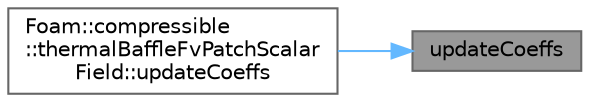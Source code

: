 digraph "updateCoeffs"
{
 // LATEX_PDF_SIZE
  bgcolor="transparent";
  edge [fontname=Helvetica,fontsize=10,labelfontname=Helvetica,labelfontsize=10];
  node [fontname=Helvetica,fontsize=10,shape=box,height=0.2,width=0.4];
  rankdir="RL";
  Node1 [id="Node000001",label="updateCoeffs",height=0.2,width=0.4,color="gray40", fillcolor="grey60", style="filled", fontcolor="black",tooltip=" "];
  Node1 -> Node2 [id="edge1_Node000001_Node000002",dir="back",color="steelblue1",style="solid",tooltip=" "];
  Node2 [id="Node000002",label="Foam::compressible\l::thermalBaffleFvPatchScalar\lField::updateCoeffs",height=0.2,width=0.4,color="grey40", fillcolor="white", style="filled",URL="$classFoam_1_1compressible_1_1thermalBaffleFvPatchScalarField.html#a7e24eafac629d3733181cd942d4c902f",tooltip=" "];
}
